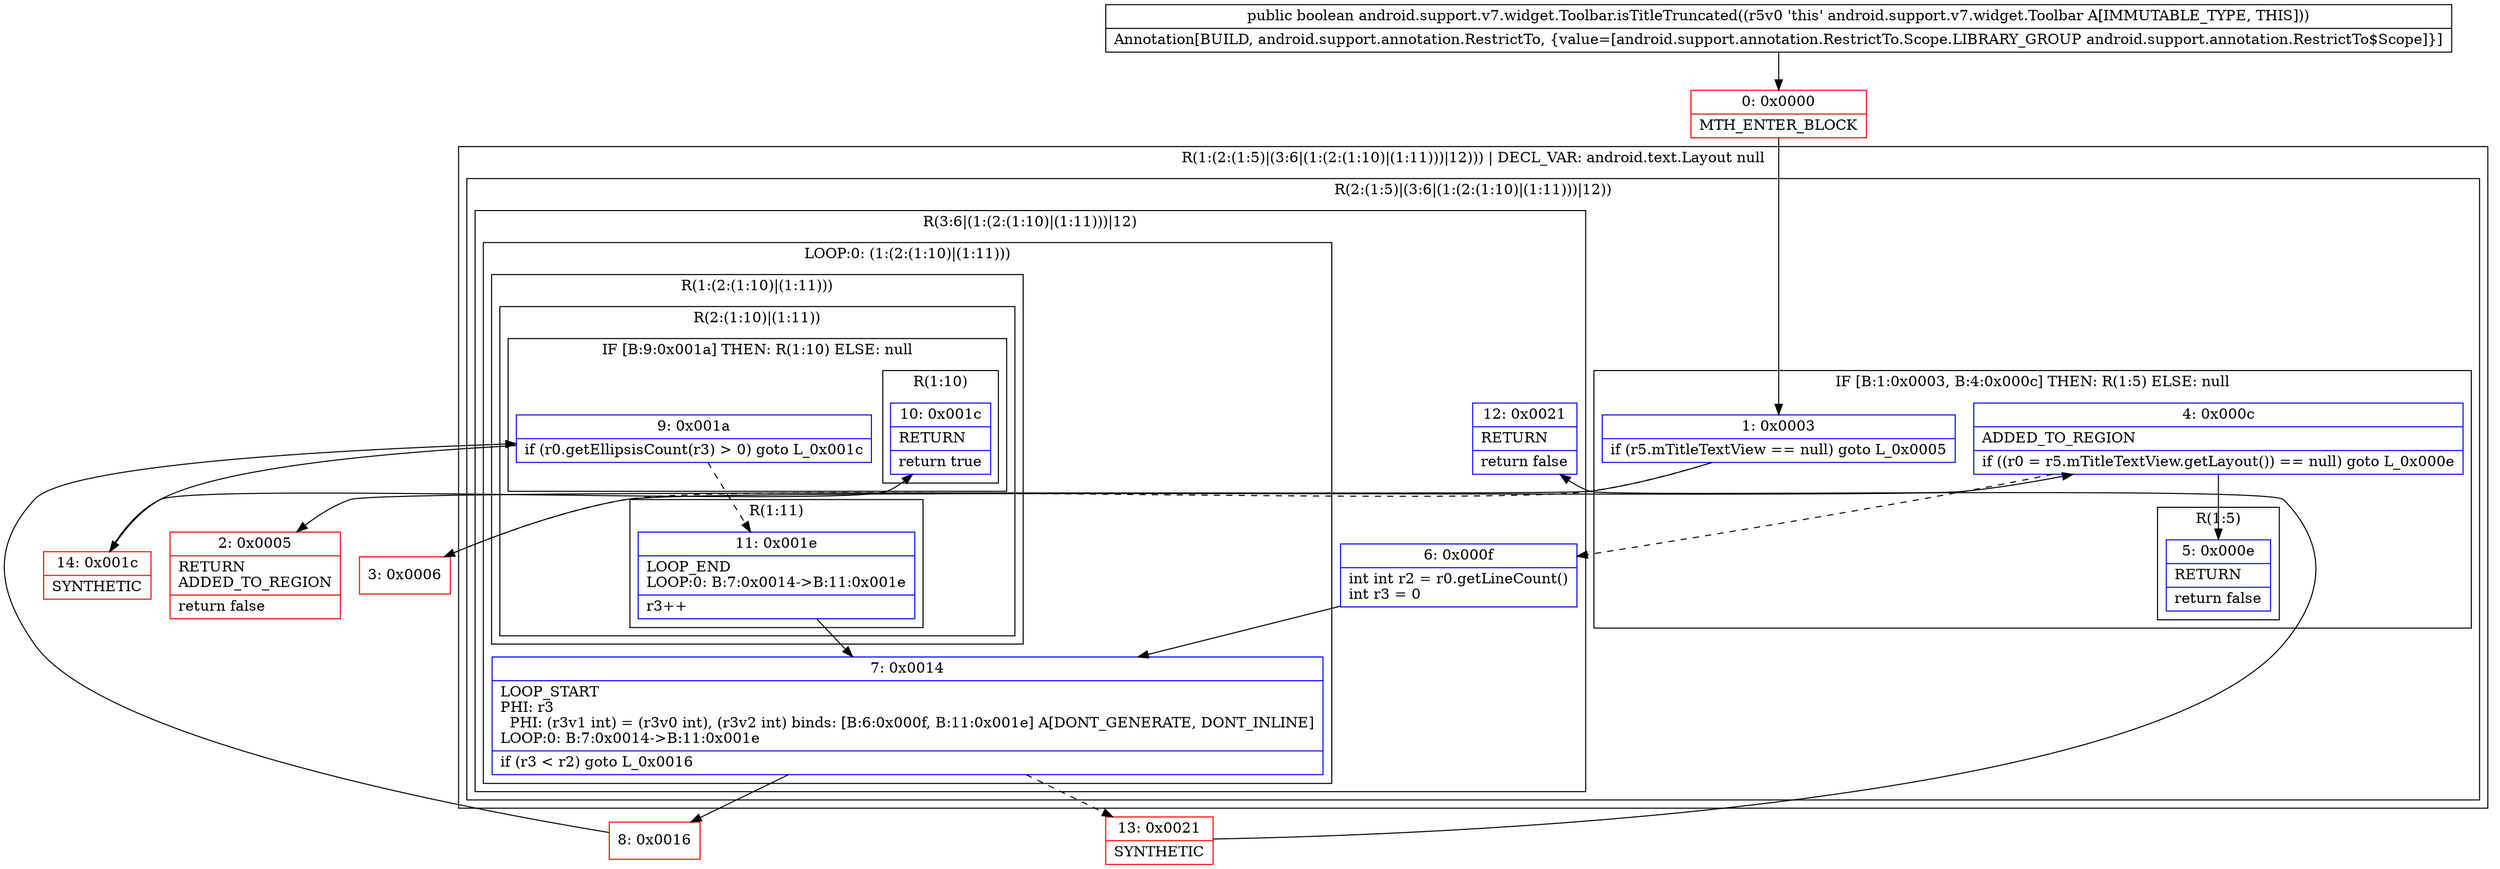 digraph "CFG forandroid.support.v7.widget.Toolbar.isTitleTruncated()Z" {
subgraph cluster_Region_755258146 {
label = "R(1:(2:(1:5)|(3:6|(1:(2:(1:10)|(1:11)))|12))) | DECL_VAR: android.text.Layout null\l";
node [shape=record,color=blue];
subgraph cluster_Region_1696760595 {
label = "R(2:(1:5)|(3:6|(1:(2:(1:10)|(1:11)))|12))";
node [shape=record,color=blue];
subgraph cluster_IfRegion_1734721309 {
label = "IF [B:1:0x0003, B:4:0x000c] THEN: R(1:5) ELSE: null";
node [shape=record,color=blue];
Node_1 [shape=record,label="{1\:\ 0x0003|if (r5.mTitleTextView == null) goto L_0x0005\l}"];
Node_4 [shape=record,label="{4\:\ 0x000c|ADDED_TO_REGION\l|if ((r0 = r5.mTitleTextView.getLayout()) == null) goto L_0x000e\l}"];
subgraph cluster_Region_513643031 {
label = "R(1:5)";
node [shape=record,color=blue];
Node_5 [shape=record,label="{5\:\ 0x000e|RETURN\l|return false\l}"];
}
}
subgraph cluster_Region_1452235879 {
label = "R(3:6|(1:(2:(1:10)|(1:11)))|12)";
node [shape=record,color=blue];
Node_6 [shape=record,label="{6\:\ 0x000f|int int r2 = r0.getLineCount()\lint r3 = 0\l}"];
subgraph cluster_LoopRegion_621346459 {
label = "LOOP:0: (1:(2:(1:10)|(1:11)))";
node [shape=record,color=blue];
Node_7 [shape=record,label="{7\:\ 0x0014|LOOP_START\lPHI: r3 \l  PHI: (r3v1 int) = (r3v0 int), (r3v2 int) binds: [B:6:0x000f, B:11:0x001e] A[DONT_GENERATE, DONT_INLINE]\lLOOP:0: B:7:0x0014\-\>B:11:0x001e\l|if (r3 \< r2) goto L_0x0016\l}"];
subgraph cluster_Region_294608805 {
label = "R(1:(2:(1:10)|(1:11)))";
node [shape=record,color=blue];
subgraph cluster_Region_1615101084 {
label = "R(2:(1:10)|(1:11))";
node [shape=record,color=blue];
subgraph cluster_IfRegion_216373468 {
label = "IF [B:9:0x001a] THEN: R(1:10) ELSE: null";
node [shape=record,color=blue];
Node_9 [shape=record,label="{9\:\ 0x001a|if (r0.getEllipsisCount(r3) \> 0) goto L_0x001c\l}"];
subgraph cluster_Region_714320606 {
label = "R(1:10)";
node [shape=record,color=blue];
Node_10 [shape=record,label="{10\:\ 0x001c|RETURN\l|return true\l}"];
}
}
subgraph cluster_Region_1602060567 {
label = "R(1:11)";
node [shape=record,color=blue];
Node_11 [shape=record,label="{11\:\ 0x001e|LOOP_END\lLOOP:0: B:7:0x0014\-\>B:11:0x001e\l|r3++\l}"];
}
}
}
}
Node_12 [shape=record,label="{12\:\ 0x0021|RETURN\l|return false\l}"];
}
}
}
Node_0 [shape=record,color=red,label="{0\:\ 0x0000|MTH_ENTER_BLOCK\l}"];
Node_2 [shape=record,color=red,label="{2\:\ 0x0005|RETURN\lADDED_TO_REGION\l|return false\l}"];
Node_3 [shape=record,color=red,label="{3\:\ 0x0006}"];
Node_8 [shape=record,color=red,label="{8\:\ 0x0016}"];
Node_13 [shape=record,color=red,label="{13\:\ 0x0021|SYNTHETIC\l}"];
Node_14 [shape=record,color=red,label="{14\:\ 0x001c|SYNTHETIC\l}"];
MethodNode[shape=record,label="{public boolean android.support.v7.widget.Toolbar.isTitleTruncated((r5v0 'this' android.support.v7.widget.Toolbar A[IMMUTABLE_TYPE, THIS]))  | Annotation[BUILD, android.support.annotation.RestrictTo, \{value=[android.support.annotation.RestrictTo.Scope.LIBRARY_GROUP android.support.annotation.RestrictTo$Scope]\}]\l}"];
MethodNode -> Node_0;
Node_1 -> Node_2;
Node_1 -> Node_3[style=dashed];
Node_4 -> Node_5;
Node_4 -> Node_6[style=dashed];
Node_6 -> Node_7;
Node_7 -> Node_8;
Node_7 -> Node_13[style=dashed];
Node_9 -> Node_11[style=dashed];
Node_9 -> Node_14;
Node_11 -> Node_7;
Node_0 -> Node_1;
Node_3 -> Node_4;
Node_8 -> Node_9;
Node_13 -> Node_12;
Node_14 -> Node_10;
}

